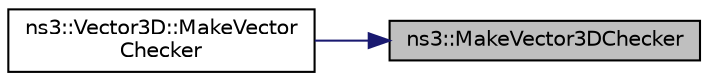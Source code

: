 digraph "ns3::MakeVector3DChecker"
{
 // LATEX_PDF_SIZE
  edge [fontname="Helvetica",fontsize="10",labelfontname="Helvetica",labelfontsize="10"];
  node [fontname="Helvetica",fontsize="10",shape=record];
  rankdir="RL";
  Node1 [label="ns3::MakeVector3DChecker",height=0.2,width=0.4,color="black", fillcolor="grey75", style="filled", fontcolor="black",tooltip=" "];
  Node1 -> Node2 [dir="back",color="midnightblue",fontsize="10",style="solid",fontname="Helvetica"];
  Node2 [label="ns3::Vector3D::MakeVector\lChecker",height=0.2,width=0.4,color="black", fillcolor="white", style="filled",URL="$classns3_1_1_vector3_d.html#aab6f0f423180ba61adc568f3443f8137",tooltip=" "];
}
